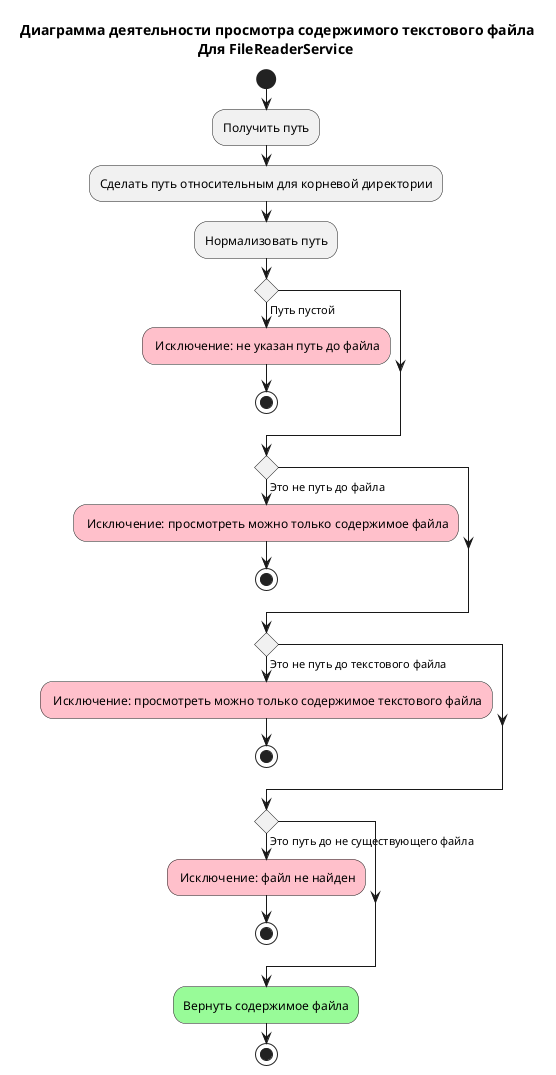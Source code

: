 @startuml A2-view-file-content
title
Диаграмма деятельности просмотра содержимого текстового файла
Для FileReaderService 
end title

start
:Получить путь;
:Сделать путь относительным для корневой директории;
:Нормализовать путь;

if () then (Путь пустой)
    #pink: Исключение: не указан путь до файла;
    stop
endif

if () then (Это не путь до файла)
    #pink: Исключение: просмотреть можно только содержимое файла;
    stop
endif

if () then (Это не путь до текстового файла)
    #pink: Исключение: просмотреть можно только содержимое текстового файла;
    stop
endif

if () then (Это путь до не существующего файла)
    #pink: Исключение: файл не найден;
    stop
endif

#palegreen:Вернуть содержимое файла;
stop
@enduml